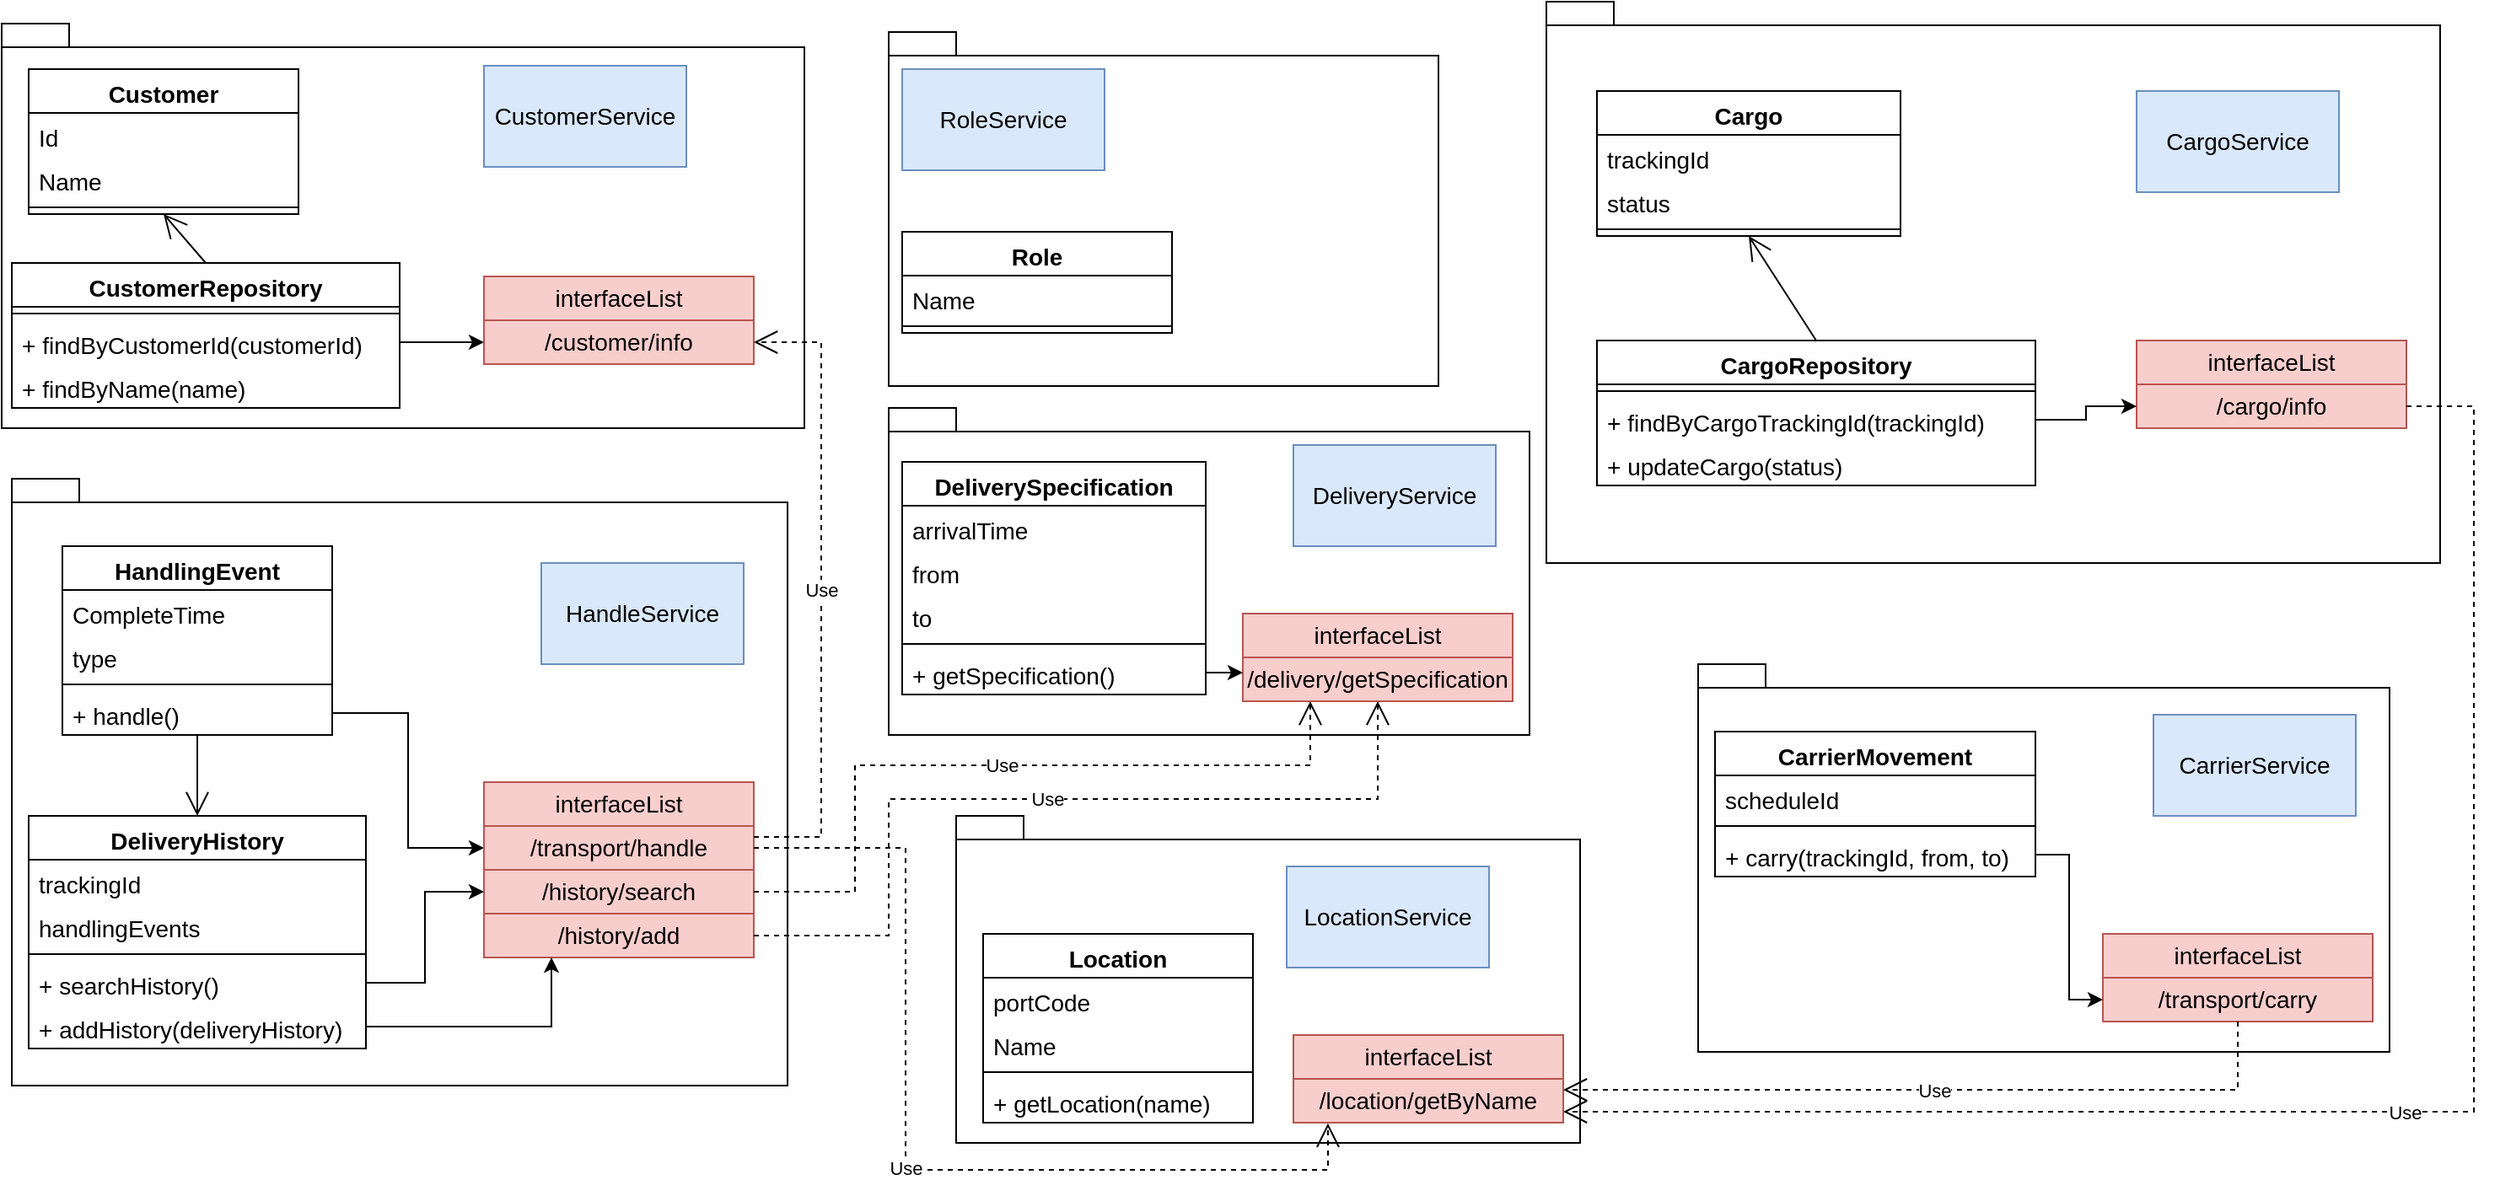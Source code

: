 <mxfile version="16.1.2" type="device"><diagram id="C5RBs43oDa-KdzZeNtuy" name="minchange"><mxGraphModel dx="1038" dy="649" grid="1" gridSize="10" guides="1" tooltips="1" connect="1" arrows="1" fold="1" page="1" pageScale="1" pageWidth="827" pageHeight="1169" math="0" shadow="0"><root><mxCell id="WIyWlLk6GJQsqaUBKTNV-0"/><mxCell id="WIyWlLk6GJQsqaUBKTNV-1" parent="WIyWlLk6GJQsqaUBKTNV-0"/><mxCell id="mhkk-t-HALSVQw7Gvvbs-69" value="" style="shape=folder;fontStyle=1;spacingTop=10;tabWidth=40;tabHeight=14;tabPosition=left;html=1;" vertex="1" parent="WIyWlLk6GJQsqaUBKTNV-1"><mxGeometry x="1040" y="510" width="410" height="230" as="geometry"/></mxCell><mxCell id="mhkk-t-HALSVQw7Gvvbs-67" value="" style="shape=folder;fontStyle=1;spacingTop=10;tabWidth=40;tabHeight=14;tabPosition=left;html=1;" vertex="1" parent="WIyWlLk6GJQsqaUBKTNV-1"><mxGeometry x="600" y="600" width="370" height="194" as="geometry"/></mxCell><mxCell id="mhkk-t-HALSVQw7Gvvbs-56" value="" style="shape=folder;fontStyle=1;spacingTop=10;tabWidth=40;tabHeight=14;tabPosition=left;html=1;" vertex="1" parent="WIyWlLk6GJQsqaUBKTNV-1"><mxGeometry x="560" y="358" width="380" height="194" as="geometry"/></mxCell><mxCell id="mhkk-t-HALSVQw7Gvvbs-55" value="" style="shape=folder;fontStyle=1;spacingTop=10;tabWidth=40;tabHeight=14;tabPosition=left;html=1;" vertex="1" parent="WIyWlLk6GJQsqaUBKTNV-1"><mxGeometry x="560" y="135" width="326" height="210" as="geometry"/></mxCell><mxCell id="ot-CCqMcpgqmAuiqUjC5-0" value="" style="shape=folder;fontStyle=1;spacingTop=10;tabWidth=40;tabHeight=14;tabPosition=left;html=1;" parent="WIyWlLk6GJQsqaUBKTNV-1" vertex="1"><mxGeometry x="34" y="130" width="476" height="240" as="geometry"/></mxCell><mxCell id="mhkk-t-HALSVQw7Gvvbs-0" value="Customer" style="swimlane;fontStyle=1;align=center;verticalAlign=top;childLayout=stackLayout;horizontal=1;startSize=26;horizontalStack=0;resizeParent=1;resizeParentMax=0;resizeLast=0;collapsible=1;marginBottom=0;fontSize=14;" vertex="1" parent="WIyWlLk6GJQsqaUBKTNV-1"><mxGeometry x="50" y="157" width="160" height="86.0" as="geometry"/></mxCell><mxCell id="mhkk-t-HALSVQw7Gvvbs-1" value="Id" style="text;strokeColor=none;fillColor=none;align=left;verticalAlign=top;spacingLeft=4;spacingRight=4;overflow=hidden;rotatable=0;points=[[0,0.5],[1,0.5]];portConstraint=eastwest;fontSize=14;" vertex="1" parent="mhkk-t-HALSVQw7Gvvbs-0"><mxGeometry y="26" width="160" height="26.0" as="geometry"/></mxCell><mxCell id="mhkk-t-HALSVQw7Gvvbs-2" value="Name" style="text;strokeColor=none;fillColor=none;align=left;verticalAlign=top;spacingLeft=4;spacingRight=4;overflow=hidden;rotatable=0;points=[[0,0.5],[1,0.5]];portConstraint=eastwest;fontSize=14;" vertex="1" parent="mhkk-t-HALSVQw7Gvvbs-0"><mxGeometry y="52.0" width="160" height="26.0" as="geometry"/></mxCell><mxCell id="mhkk-t-HALSVQw7Gvvbs-3" value="" style="line;strokeWidth=1;fillColor=none;align=left;verticalAlign=middle;spacingTop=-1;spacingLeft=3;spacingRight=3;rotatable=0;labelPosition=right;points=[];portConstraint=eastwest;fontSize=14;" vertex="1" parent="mhkk-t-HALSVQw7Gvvbs-0"><mxGeometry y="78.0" width="160" height="8.0" as="geometry"/></mxCell><mxCell id="mhkk-t-HALSVQw7Gvvbs-5" value="Role" style="swimlane;fontStyle=1;align=center;verticalAlign=top;childLayout=stackLayout;horizontal=1;startSize=26;horizontalStack=0;resizeParent=1;resizeParentMax=0;resizeLast=0;collapsible=1;marginBottom=0;fontSize=14;" vertex="1" parent="WIyWlLk6GJQsqaUBKTNV-1"><mxGeometry x="568" y="253.5" width="160" height="60" as="geometry"/></mxCell><mxCell id="mhkk-t-HALSVQw7Gvvbs-6" value="Name" style="text;strokeColor=none;fillColor=none;align=left;verticalAlign=top;spacingLeft=4;spacingRight=4;overflow=hidden;rotatable=0;points=[[0,0.5],[1,0.5]];portConstraint=eastwest;fontSize=14;" vertex="1" parent="mhkk-t-HALSVQw7Gvvbs-5"><mxGeometry y="26" width="160" height="26.0" as="geometry"/></mxCell><mxCell id="mhkk-t-HALSVQw7Gvvbs-7" value="" style="line;strokeWidth=1;fillColor=none;align=left;verticalAlign=middle;spacingTop=-1;spacingLeft=3;spacingRight=3;rotatable=0;labelPosition=right;points=[];portConstraint=eastwest;fontSize=14;" vertex="1" parent="mhkk-t-HALSVQw7Gvvbs-5"><mxGeometry y="52" width="160" height="8.0" as="geometry"/></mxCell><mxCell id="mhkk-t-HALSVQw7Gvvbs-13" value="DeliverySpecification" style="swimlane;fontStyle=1;align=center;verticalAlign=top;childLayout=stackLayout;horizontal=1;startSize=26;horizontalStack=0;resizeParent=1;resizeParentMax=0;resizeLast=0;collapsible=1;marginBottom=0;fontSize=14;" vertex="1" parent="WIyWlLk6GJQsqaUBKTNV-1"><mxGeometry x="568" y="390" width="180" height="138" as="geometry"/></mxCell><mxCell id="mhkk-t-HALSVQw7Gvvbs-14" value="arrivalTime" style="text;strokeColor=none;fillColor=none;align=left;verticalAlign=top;spacingLeft=4;spacingRight=4;overflow=hidden;rotatable=0;points=[[0,0.5],[1,0.5]];portConstraint=eastwest;fontSize=14;" vertex="1" parent="mhkk-t-HALSVQw7Gvvbs-13"><mxGeometry y="26" width="180" height="26" as="geometry"/></mxCell><mxCell id="mhkk-t-HALSVQw7Gvvbs-15" value="from" style="text;strokeColor=none;fillColor=none;align=left;verticalAlign=top;spacingLeft=4;spacingRight=4;overflow=hidden;rotatable=0;points=[[0,0.5],[1,0.5]];portConstraint=eastwest;fontSize=14;" vertex="1" parent="mhkk-t-HALSVQw7Gvvbs-13"><mxGeometry y="52" width="180" height="26" as="geometry"/></mxCell><mxCell id="mhkk-t-HALSVQw7Gvvbs-16" value="to" style="text;strokeColor=none;fillColor=none;align=left;verticalAlign=top;spacingLeft=4;spacingRight=4;overflow=hidden;rotatable=0;points=[[0,0.5],[1,0.5]];portConstraint=eastwest;fontSize=14;" vertex="1" parent="mhkk-t-HALSVQw7Gvvbs-13"><mxGeometry y="78" width="180" height="26" as="geometry"/></mxCell><mxCell id="mhkk-t-HALSVQw7Gvvbs-17" value="" style="line;strokeWidth=1;fillColor=none;align=left;verticalAlign=middle;spacingTop=-1;spacingLeft=3;spacingRight=3;rotatable=0;labelPosition=right;points=[];portConstraint=eastwest;fontSize=14;" vertex="1" parent="mhkk-t-HALSVQw7Gvvbs-13"><mxGeometry y="104" width="180" height="8" as="geometry"/></mxCell><mxCell id="mhkk-t-HALSVQw7Gvvbs-105" value="+ getSpecification()" style="text;strokeColor=none;fillColor=none;align=left;verticalAlign=top;spacingLeft=4;spacingRight=4;overflow=hidden;rotatable=0;points=[[0,0.5],[1,0.5]];portConstraint=eastwest;fontSize=14;" vertex="1" parent="mhkk-t-HALSVQw7Gvvbs-13"><mxGeometry y="112" width="180" height="26" as="geometry"/></mxCell><mxCell id="mhkk-t-HALSVQw7Gvvbs-42" value="Location" style="swimlane;fontStyle=1;align=center;verticalAlign=top;childLayout=stackLayout;horizontal=1;startSize=26;horizontalStack=0;resizeParent=1;resizeParentMax=0;resizeLast=0;collapsible=1;marginBottom=0;fontSize=14;" vertex="1" parent="WIyWlLk6GJQsqaUBKTNV-1"><mxGeometry x="616" y="670" width="160" height="112.0" as="geometry"/></mxCell><mxCell id="mhkk-t-HALSVQw7Gvvbs-43" value="portCode" style="text;strokeColor=none;fillColor=none;align=left;verticalAlign=top;spacingLeft=4;spacingRight=4;overflow=hidden;rotatable=0;points=[[0,0.5],[1,0.5]];portConstraint=eastwest;fontSize=14;" vertex="1" parent="mhkk-t-HALSVQw7Gvvbs-42"><mxGeometry y="26" width="160" height="26.0" as="geometry"/></mxCell><mxCell id="mhkk-t-HALSVQw7Gvvbs-44" value="Name" style="text;strokeColor=none;fillColor=none;align=left;verticalAlign=top;spacingLeft=4;spacingRight=4;overflow=hidden;rotatable=0;points=[[0,0.5],[1,0.5]];portConstraint=eastwest;fontSize=14;" vertex="1" parent="mhkk-t-HALSVQw7Gvvbs-42"><mxGeometry y="52.0" width="160" height="26.0" as="geometry"/></mxCell><mxCell id="mhkk-t-HALSVQw7Gvvbs-45" value="" style="line;strokeWidth=1;fillColor=none;align=left;verticalAlign=middle;spacingTop=-1;spacingLeft=3;spacingRight=3;rotatable=0;labelPosition=right;points=[];portConstraint=eastwest;fontSize=14;" vertex="1" parent="mhkk-t-HALSVQw7Gvvbs-42"><mxGeometry y="78.0" width="160" height="8.0" as="geometry"/></mxCell><mxCell id="mhkk-t-HALSVQw7Gvvbs-46" value="+ getLocation(name)" style="text;strokeColor=none;fillColor=none;align=left;verticalAlign=top;spacingLeft=4;spacingRight=4;overflow=hidden;rotatable=0;points=[[0,0.5],[1,0.5]];portConstraint=eastwest;fontSize=14;" vertex="1" parent="mhkk-t-HALSVQw7Gvvbs-42"><mxGeometry y="86.0" width="160" height="26.0" as="geometry"/></mxCell><mxCell id="mhkk-t-HALSVQw7Gvvbs-27" value="CarrierMovement" style="swimlane;fontStyle=1;align=center;verticalAlign=top;childLayout=stackLayout;horizontal=1;startSize=26;horizontalStack=0;resizeParent=1;resizeParentMax=0;resizeLast=0;collapsible=1;marginBottom=0;fontSize=14;" vertex="1" parent="WIyWlLk6GJQsqaUBKTNV-1"><mxGeometry x="1050" y="550" width="190" height="86.0" as="geometry"><mxRectangle x="15" y="206" width="150" height="26" as="alternateBounds"/></mxGeometry></mxCell><mxCell id="mhkk-t-HALSVQw7Gvvbs-28" value="scheduleId" style="text;strokeColor=none;fillColor=none;align=left;verticalAlign=top;spacingLeft=4;spacingRight=4;overflow=hidden;rotatable=0;points=[[0,0.5],[1,0.5]];portConstraint=eastwest;fontSize=14;" vertex="1" parent="mhkk-t-HALSVQw7Gvvbs-27"><mxGeometry y="26" width="190" height="26.0" as="geometry"/></mxCell><mxCell id="mhkk-t-HALSVQw7Gvvbs-29" value="" style="line;strokeWidth=1;fillColor=none;align=left;verticalAlign=middle;spacingTop=-1;spacingLeft=3;spacingRight=3;rotatable=0;labelPosition=right;points=[];portConstraint=eastwest;fontSize=14;" vertex="1" parent="mhkk-t-HALSVQw7Gvvbs-27"><mxGeometry y="52.0" width="190" height="8.0" as="geometry"/></mxCell><mxCell id="mhkk-t-HALSVQw7Gvvbs-30" value="+ carry(trackingId, from, to)" style="text;strokeColor=none;fillColor=none;align=left;verticalAlign=top;spacingLeft=4;spacingRight=4;overflow=hidden;rotatable=0;points=[[0,0.5],[1,0.5]];portConstraint=eastwest;fontSize=14;" vertex="1" parent="mhkk-t-HALSVQw7Gvvbs-27"><mxGeometry y="60.0" width="190" height="26.0" as="geometry"/></mxCell><mxCell id="mhkk-t-HALSVQw7Gvvbs-25" value="" style="shape=folder;fontStyle=1;spacingTop=10;tabWidth=40;tabHeight=14;tabPosition=left;html=1;fontSize=14;" vertex="1" parent="WIyWlLk6GJQsqaUBKTNV-1"><mxGeometry x="40" y="400" width="460" height="360" as="geometry"/></mxCell><mxCell id="mhkk-t-HALSVQw7Gvvbs-26" value="RoleService" style="rounded=0;whiteSpace=wrap;html=1;fillColor=#dae8fc;strokeColor=#6c8ebf;fontSize=14;" vertex="1" parent="WIyWlLk6GJQsqaUBKTNV-1"><mxGeometry x="568" y="157" width="120" height="60.0" as="geometry"/></mxCell><mxCell id="mhkk-t-HALSVQw7Gvvbs-31" value="HandlingEvent" style="swimlane;fontStyle=1;align=center;verticalAlign=top;childLayout=stackLayout;horizontal=1;startSize=26;horizontalStack=0;resizeParent=1;resizeParentMax=0;resizeLast=0;collapsible=1;marginBottom=0;fontSize=14;" vertex="1" parent="WIyWlLk6GJQsqaUBKTNV-1"><mxGeometry x="70" y="440" width="160" height="112" as="geometry"/></mxCell><mxCell id="mhkk-t-HALSVQw7Gvvbs-32" value="CompleteTime" style="text;strokeColor=none;fillColor=none;align=left;verticalAlign=top;spacingLeft=4;spacingRight=4;overflow=hidden;rotatable=0;points=[[0,0.5],[1,0.5]];portConstraint=eastwest;fontSize=14;" vertex="1" parent="mhkk-t-HALSVQw7Gvvbs-31"><mxGeometry y="26" width="160" height="26.0" as="geometry"/></mxCell><mxCell id="mhkk-t-HALSVQw7Gvvbs-33" value="type" style="text;strokeColor=none;fillColor=none;align=left;verticalAlign=top;spacingLeft=4;spacingRight=4;overflow=hidden;rotatable=0;points=[[0,0.5],[1,0.5]];portConstraint=eastwest;fontSize=14;" vertex="1" parent="mhkk-t-HALSVQw7Gvvbs-31"><mxGeometry y="52" width="160" height="26.0" as="geometry"/></mxCell><mxCell id="mhkk-t-HALSVQw7Gvvbs-34" value="" style="line;strokeWidth=1;fillColor=none;align=left;verticalAlign=middle;spacingTop=-1;spacingLeft=3;spacingRight=3;rotatable=0;labelPosition=right;points=[];portConstraint=eastwest;fontSize=14;" vertex="1" parent="mhkk-t-HALSVQw7Gvvbs-31"><mxGeometry y="78" width="160" height="8.0" as="geometry"/></mxCell><mxCell id="mhkk-t-HALSVQw7Gvvbs-35" value="+ handle()" style="text;strokeColor=none;fillColor=none;align=left;verticalAlign=top;spacingLeft=4;spacingRight=4;overflow=hidden;rotatable=0;points=[[0,0.5],[1,0.5]];portConstraint=eastwest;fontSize=14;" vertex="1" parent="mhkk-t-HALSVQw7Gvvbs-31"><mxGeometry y="86" width="160" height="26.0" as="geometry"/></mxCell><mxCell id="mhkk-t-HALSVQw7Gvvbs-36" value="" style="endArrow=open;endFill=1;endSize=12;html=1;rounded=0;exitX=0.5;exitY=1;exitDx=0;exitDy=0;fontSize=14;entryX=0.5;entryY=0;entryDx=0;entryDy=0;" edge="1" parent="WIyWlLk6GJQsqaUBKTNV-1" source="mhkk-t-HALSVQw7Gvvbs-31" target="mhkk-t-HALSVQw7Gvvbs-47"><mxGeometry width="160" relative="1" as="geometry"><mxPoint x="170" y="540" as="sourcePoint"/><mxPoint x="330" y="540" as="targetPoint"/></mxGeometry></mxCell><mxCell id="mhkk-t-HALSVQw7Gvvbs-38" value="interfaceList" style="rounded=0;whiteSpace=wrap;html=1;fillColor=#f8cecc;strokeColor=#b85450;fontSize=14;" vertex="1" parent="WIyWlLk6GJQsqaUBKTNV-1"><mxGeometry x="320" y="580" width="160" height="26.0" as="geometry"/></mxCell><mxCell id="mhkk-t-HALSVQw7Gvvbs-39" value="/transport/handle" style="rounded=0;whiteSpace=wrap;html=1;fillColor=#f8cecc;strokeColor=#b85450;fontSize=14;" vertex="1" parent="WIyWlLk6GJQsqaUBKTNV-1"><mxGeometry x="320" y="606" width="160" height="26.0" as="geometry"/></mxCell><mxCell id="mhkk-t-HALSVQw7Gvvbs-40" value="/history/search" style="rounded=0;whiteSpace=wrap;html=1;fillColor=#f8cecc;strokeColor=#b85450;fontSize=14;" vertex="1" parent="WIyWlLk6GJQsqaUBKTNV-1"><mxGeometry x="320" y="632" width="160" height="26.0" as="geometry"/></mxCell><mxCell id="mhkk-t-HALSVQw7Gvvbs-41" value="" style="endArrow=classic;html=1;rounded=0;fontSize=14;exitX=1;exitY=0.5;exitDx=0;exitDy=0;entryX=0;entryY=0.5;entryDx=0;entryDy=0;edgeStyle=orthogonalEdgeStyle;" edge="1" parent="WIyWlLk6GJQsqaUBKTNV-1" source="mhkk-t-HALSVQw7Gvvbs-35" target="mhkk-t-HALSVQw7Gvvbs-39"><mxGeometry width="50" height="50" relative="1" as="geometry"><mxPoint x="270" y="663" as="sourcePoint"/><mxPoint x="330" y="655" as="targetPoint"/></mxGeometry></mxCell><mxCell id="mhkk-t-HALSVQw7Gvvbs-47" value="DeliveryHistory" style="swimlane;fontStyle=1;align=center;verticalAlign=top;childLayout=stackLayout;horizontal=1;startSize=26;horizontalStack=0;resizeParent=1;resizeParentMax=0;resizeLast=0;collapsible=1;marginBottom=0;fontSize=14;" vertex="1" parent="WIyWlLk6GJQsqaUBKTNV-1"><mxGeometry x="50" y="600" width="200" height="138" as="geometry"/></mxCell><mxCell id="mhkk-t-HALSVQw7Gvvbs-48" value="trackingId" style="text;strokeColor=none;fillColor=none;align=left;verticalAlign=top;spacingLeft=4;spacingRight=4;overflow=hidden;rotatable=0;points=[[0,0.5],[1,0.5]];portConstraint=eastwest;fontSize=14;" vertex="1" parent="mhkk-t-HALSVQw7Gvvbs-47"><mxGeometry y="26" width="200" height="26" as="geometry"/></mxCell><mxCell id="mhkk-t-HALSVQw7Gvvbs-49" value="handlingEvents" style="text;strokeColor=none;fillColor=none;align=left;verticalAlign=top;spacingLeft=4;spacingRight=4;overflow=hidden;rotatable=0;points=[[0,0.5],[1,0.5]];portConstraint=eastwest;fontSize=14;" vertex="1" parent="mhkk-t-HALSVQw7Gvvbs-47"><mxGeometry y="52" width="200" height="26" as="geometry"/></mxCell><mxCell id="mhkk-t-HALSVQw7Gvvbs-50" value="" style="line;strokeWidth=1;fillColor=none;align=left;verticalAlign=middle;spacingTop=-1;spacingLeft=3;spacingRight=3;rotatable=0;labelPosition=right;points=[];portConstraint=eastwest;fontSize=14;" vertex="1" parent="mhkk-t-HALSVQw7Gvvbs-47"><mxGeometry y="78" width="200" height="8" as="geometry"/></mxCell><mxCell id="mhkk-t-HALSVQw7Gvvbs-51" value="+ searchHistory()" style="text;strokeColor=none;fillColor=none;align=left;verticalAlign=top;spacingLeft=4;spacingRight=4;overflow=hidden;rotatable=0;points=[[0,0.5],[1,0.5]];portConstraint=eastwest;fontSize=14;" vertex="1" parent="mhkk-t-HALSVQw7Gvvbs-47"><mxGeometry y="86" width="200" height="26" as="geometry"/></mxCell><mxCell id="mhkk-t-HALSVQw7Gvvbs-52" value="+ addHistory(deliveryHistory)" style="text;strokeColor=none;fillColor=none;align=left;verticalAlign=top;spacingLeft=4;spacingRight=4;overflow=hidden;rotatable=0;points=[[0,0.5],[1,0.5]];portConstraint=eastwest;fontSize=14;" vertex="1" parent="mhkk-t-HALSVQw7Gvvbs-47"><mxGeometry y="112" width="200" height="26" as="geometry"/></mxCell><mxCell id="mhkk-t-HALSVQw7Gvvbs-57" value="DeliveryService" style="rounded=0;whiteSpace=wrap;html=1;fillColor=#dae8fc;strokeColor=#6c8ebf;fontSize=14;" vertex="1" parent="WIyWlLk6GJQsqaUBKTNV-1"><mxGeometry x="800" y="380" width="120" height="60.0" as="geometry"/></mxCell><mxCell id="mhkk-t-HALSVQw7Gvvbs-58" value="HandleService" style="rounded=0;whiteSpace=wrap;html=1;fillColor=#dae8fc;strokeColor=#6c8ebf;fontSize=14;" vertex="1" parent="WIyWlLk6GJQsqaUBKTNV-1"><mxGeometry x="354" y="450" width="120" height="60.0" as="geometry"/></mxCell><mxCell id="mhkk-t-HALSVQw7Gvvbs-59" value="CustomerRepository" style="swimlane;fontStyle=1;align=center;verticalAlign=top;childLayout=stackLayout;horizontal=1;startSize=26;horizontalStack=0;resizeParent=1;resizeParentMax=0;resizeLast=0;collapsible=1;marginBottom=0;fontSize=14;" vertex="1" parent="WIyWlLk6GJQsqaUBKTNV-1"><mxGeometry x="40" y="272" width="230" height="86.0" as="geometry"/></mxCell><mxCell id="mhkk-t-HALSVQw7Gvvbs-62" value="" style="line;strokeWidth=1;fillColor=none;align=left;verticalAlign=middle;spacingTop=-1;spacingLeft=3;spacingRight=3;rotatable=0;labelPosition=right;points=[];portConstraint=eastwest;fontSize=14;" vertex="1" parent="mhkk-t-HALSVQw7Gvvbs-59"><mxGeometry y="26" width="230" height="8" as="geometry"/></mxCell><mxCell id="mhkk-t-HALSVQw7Gvvbs-63" value="+ findByCustomerId(customerId)" style="text;strokeColor=none;fillColor=none;align=left;verticalAlign=top;spacingLeft=4;spacingRight=4;overflow=hidden;rotatable=0;points=[[0,0.5],[1,0.5]];portConstraint=eastwest;fontSize=14;" vertex="1" parent="mhkk-t-HALSVQw7Gvvbs-59"><mxGeometry y="34" width="230" height="26.0" as="geometry"/></mxCell><mxCell id="mhkk-t-HALSVQw7Gvvbs-64" value="+ findByName(name)" style="text;strokeColor=none;fillColor=none;align=left;verticalAlign=top;spacingLeft=4;spacingRight=4;overflow=hidden;rotatable=0;points=[[0,0.5],[1,0.5]];portConstraint=eastwest;fontSize=14;" vertex="1" parent="mhkk-t-HALSVQw7Gvvbs-59"><mxGeometry y="60.0" width="230" height="26.0" as="geometry"/></mxCell><mxCell id="mhkk-t-HALSVQw7Gvvbs-65" value="" style="endArrow=open;endFill=1;endSize=12;html=1;rounded=0;exitX=0.5;exitY=0;exitDx=0;exitDy=0;entryX=0.5;entryY=1;entryDx=0;entryDy=0;" edge="1" parent="WIyWlLk6GJQsqaUBKTNV-1" source="mhkk-t-HALSVQw7Gvvbs-59" target="mhkk-t-HALSVQw7Gvvbs-0"><mxGeometry width="160" relative="1" as="geometry"><mxPoint x="400" y="380" as="sourcePoint"/><mxPoint x="560" y="380" as="targetPoint"/></mxGeometry></mxCell><mxCell id="mhkk-t-HALSVQw7Gvvbs-66" value="CustomerService" style="rounded=0;whiteSpace=wrap;html=1;fillColor=#dae8fc;strokeColor=#6c8ebf;fontSize=14;" vertex="1" parent="WIyWlLk6GJQsqaUBKTNV-1"><mxGeometry x="320" y="155" width="120" height="60.0" as="geometry"/></mxCell><mxCell id="mhkk-t-HALSVQw7Gvvbs-68" value="LocationService" style="rounded=0;whiteSpace=wrap;html=1;fillColor=#dae8fc;strokeColor=#6c8ebf;fontSize=14;" vertex="1" parent="WIyWlLk6GJQsqaUBKTNV-1"><mxGeometry x="796" y="630" width="120" height="60.0" as="geometry"/></mxCell><mxCell id="mhkk-t-HALSVQw7Gvvbs-70" value="CarrierService" style="rounded=0;whiteSpace=wrap;html=1;fillColor=#dae8fc;strokeColor=#6c8ebf;fontSize=14;" vertex="1" parent="WIyWlLk6GJQsqaUBKTNV-1"><mxGeometry x="1310" y="540" width="120" height="60.0" as="geometry"/></mxCell><mxCell id="mhkk-t-HALSVQw7Gvvbs-71" value="" style="shape=folder;fontStyle=1;spacingTop=10;tabWidth=40;tabHeight=14;tabPosition=left;html=1;" vertex="1" parent="WIyWlLk6GJQsqaUBKTNV-1"><mxGeometry x="950" y="117" width="530" height="333" as="geometry"/></mxCell><mxCell id="mhkk-t-HALSVQw7Gvvbs-8" value="Cargo" style="swimlane;fontStyle=1;align=center;verticalAlign=top;childLayout=stackLayout;horizontal=1;startSize=26;horizontalStack=0;resizeParent=1;resizeParentMax=0;resizeLast=0;collapsible=1;marginBottom=0;fontSize=14;" vertex="1" parent="WIyWlLk6GJQsqaUBKTNV-1"><mxGeometry x="980" y="170" width="180" height="86" as="geometry"/></mxCell><mxCell id="mhkk-t-HALSVQw7Gvvbs-9" value="trackingId" style="text;strokeColor=none;fillColor=none;align=left;verticalAlign=top;spacingLeft=4;spacingRight=4;overflow=hidden;rotatable=0;points=[[0,0.5],[1,0.5]];portConstraint=eastwest;fontSize=14;" vertex="1" parent="mhkk-t-HALSVQw7Gvvbs-8"><mxGeometry y="26" width="180" height="26" as="geometry"/></mxCell><mxCell id="mhkk-t-HALSVQw7Gvvbs-10" value="status" style="text;strokeColor=none;fillColor=none;align=left;verticalAlign=top;spacingLeft=4;spacingRight=4;overflow=hidden;rotatable=0;points=[[0,0.5],[1,0.5]];portConstraint=eastwest;fontSize=14;" vertex="1" parent="mhkk-t-HALSVQw7Gvvbs-8"><mxGeometry y="52" width="180" height="26" as="geometry"/></mxCell><mxCell id="mhkk-t-HALSVQw7Gvvbs-11" value="" style="line;strokeWidth=1;fillColor=none;align=left;verticalAlign=middle;spacingTop=-1;spacingLeft=3;spacingRight=3;rotatable=0;labelPosition=right;points=[];portConstraint=eastwest;fontSize=14;" vertex="1" parent="mhkk-t-HALSVQw7Gvvbs-8"><mxGeometry y="78" width="180" height="8" as="geometry"/></mxCell><mxCell id="mhkk-t-HALSVQw7Gvvbs-72" value="CargoService" style="rounded=0;whiteSpace=wrap;html=1;fillColor=#dae8fc;strokeColor=#6c8ebf;fontSize=14;" vertex="1" parent="WIyWlLk6GJQsqaUBKTNV-1"><mxGeometry x="1300" y="170" width="120" height="60.0" as="geometry"/></mxCell><mxCell id="mhkk-t-HALSVQw7Gvvbs-73" value="CargoRepository" style="swimlane;fontStyle=1;align=center;verticalAlign=top;childLayout=stackLayout;horizontal=1;startSize=26;horizontalStack=0;resizeParent=1;resizeParentMax=0;resizeLast=0;collapsible=1;marginBottom=0;fontSize=14;" vertex="1" parent="WIyWlLk6GJQsqaUBKTNV-1"><mxGeometry x="980" y="318" width="260" height="86" as="geometry"/></mxCell><mxCell id="mhkk-t-HALSVQw7Gvvbs-76" value="" style="line;strokeWidth=1;fillColor=none;align=left;verticalAlign=middle;spacingTop=-1;spacingLeft=3;spacingRight=3;rotatable=0;labelPosition=right;points=[];portConstraint=eastwest;fontSize=14;" vertex="1" parent="mhkk-t-HALSVQw7Gvvbs-73"><mxGeometry y="26" width="260" height="8" as="geometry"/></mxCell><mxCell id="mhkk-t-HALSVQw7Gvvbs-77" value="+ findByCargoTrackingId(trackingId)" style="text;strokeColor=none;fillColor=none;align=left;verticalAlign=top;spacingLeft=4;spacingRight=4;overflow=hidden;rotatable=0;points=[[0,0.5],[1,0.5]];portConstraint=eastwest;fontSize=14;" vertex="1" parent="mhkk-t-HALSVQw7Gvvbs-73"><mxGeometry y="34" width="260" height="26" as="geometry"/></mxCell><mxCell id="mhkk-t-HALSVQw7Gvvbs-78" value="+ updateCargo(status)" style="text;strokeColor=none;fillColor=none;align=left;verticalAlign=top;spacingLeft=4;spacingRight=4;overflow=hidden;rotatable=0;points=[[0,0.5],[1,0.5]];portConstraint=eastwest;fontSize=14;" vertex="1" parent="mhkk-t-HALSVQw7Gvvbs-73"><mxGeometry y="60" width="260" height="26" as="geometry"/></mxCell><mxCell id="mhkk-t-HALSVQw7Gvvbs-79" value="" style="endArrow=open;endFill=1;endSize=12;html=1;rounded=0;exitX=0.5;exitY=0;exitDx=0;exitDy=0;entryX=0.5;entryY=1;entryDx=0;entryDy=0;" edge="1" parent="WIyWlLk6GJQsqaUBKTNV-1" source="mhkk-t-HALSVQw7Gvvbs-73" target="mhkk-t-HALSVQw7Gvvbs-8"><mxGeometry width="160" relative="1" as="geometry"><mxPoint x="1260" y="270" as="sourcePoint"/><mxPoint x="1420" y="270" as="targetPoint"/></mxGeometry></mxCell><mxCell id="mhkk-t-HALSVQw7Gvvbs-80" value="interfaceList" style="rounded=0;whiteSpace=wrap;html=1;fillColor=#f8cecc;strokeColor=#b85450;fontSize=14;" vertex="1" parent="WIyWlLk6GJQsqaUBKTNV-1"><mxGeometry x="320" y="580" width="160" height="26.0" as="geometry"/></mxCell><mxCell id="mhkk-t-HALSVQw7Gvvbs-81" value="/transport/handle" style="rounded=0;whiteSpace=wrap;html=1;fillColor=#f8cecc;strokeColor=#b85450;fontSize=14;" vertex="1" parent="WIyWlLk6GJQsqaUBKTNV-1"><mxGeometry x="320" y="606" width="160" height="26.0" as="geometry"/></mxCell><mxCell id="mhkk-t-HALSVQw7Gvvbs-82" value="interfaceList" style="rounded=0;whiteSpace=wrap;html=1;fillColor=#f8cecc;strokeColor=#b85450;fontSize=14;" vertex="1" parent="WIyWlLk6GJQsqaUBKTNV-1"><mxGeometry x="320" y="580" width="160" height="26.0" as="geometry"/></mxCell><mxCell id="mhkk-t-HALSVQw7Gvvbs-83" value="/transport/handle" style="rounded=0;whiteSpace=wrap;html=1;fillColor=#f8cecc;strokeColor=#b85450;fontSize=14;" vertex="1" parent="WIyWlLk6GJQsqaUBKTNV-1"><mxGeometry x="320" y="606" width="160" height="26.0" as="geometry"/></mxCell><mxCell id="mhkk-t-HALSVQw7Gvvbs-85" value="interfaceList" style="rounded=0;whiteSpace=wrap;html=1;fillColor=#f8cecc;strokeColor=#b85450;fontSize=14;" vertex="1" parent="WIyWlLk6GJQsqaUBKTNV-1"><mxGeometry x="1300" y="318" width="160" height="26.0" as="geometry"/></mxCell><mxCell id="mhkk-t-HALSVQw7Gvvbs-86" value="/cargo/info" style="rounded=0;whiteSpace=wrap;html=1;fillColor=#f8cecc;strokeColor=#b85450;fontSize=14;" vertex="1" parent="WIyWlLk6GJQsqaUBKTNV-1"><mxGeometry x="1300" y="344" width="160" height="26.0" as="geometry"/></mxCell><mxCell id="mhkk-t-HALSVQw7Gvvbs-88" value="" style="endArrow=classic;html=1;rounded=0;exitX=1;exitY=0.5;exitDx=0;exitDy=0;entryX=0;entryY=0.5;entryDx=0;entryDy=0;edgeStyle=orthogonalEdgeStyle;" edge="1" parent="WIyWlLk6GJQsqaUBKTNV-1" source="mhkk-t-HALSVQw7Gvvbs-77" target="mhkk-t-HALSVQw7Gvvbs-86"><mxGeometry width="50" height="50" relative="1" as="geometry"><mxPoint x="1280" y="550" as="sourcePoint"/><mxPoint x="1330" y="500" as="targetPoint"/></mxGeometry></mxCell><mxCell id="mhkk-t-HALSVQw7Gvvbs-89" value="" style="group" vertex="1" connectable="0" parent="WIyWlLk6GJQsqaUBKTNV-1"><mxGeometry x="320" y="280" width="160" height="52.0" as="geometry"/></mxCell><mxCell id="mhkk-t-HALSVQw7Gvvbs-90" value="interfaceList" style="rounded=0;whiteSpace=wrap;html=1;fillColor=#f8cecc;strokeColor=#b85450;fontSize=14;" vertex="1" parent="mhkk-t-HALSVQw7Gvvbs-89"><mxGeometry width="160" height="26.0" as="geometry"/></mxCell><mxCell id="mhkk-t-HALSVQw7Gvvbs-91" value="/customer/info" style="rounded=0;whiteSpace=wrap;html=1;fillColor=#f8cecc;strokeColor=#b85450;fontSize=14;" vertex="1" parent="mhkk-t-HALSVQw7Gvvbs-89"><mxGeometry y="26.0" width="160" height="26.0" as="geometry"/></mxCell><mxCell id="mhkk-t-HALSVQw7Gvvbs-92" value="" style="endArrow=classic;html=1;rounded=0;exitX=1;exitY=0.5;exitDx=0;exitDy=0;entryX=0;entryY=0.5;entryDx=0;entryDy=0;edgeStyle=orthogonalEdgeStyle;" edge="1" parent="WIyWlLk6GJQsqaUBKTNV-1" source="mhkk-t-HALSVQw7Gvvbs-63" target="mhkk-t-HALSVQw7Gvvbs-91"><mxGeometry width="50" height="50" relative="1" as="geometry"><mxPoint x="400" y="420" as="sourcePoint"/><mxPoint x="450" y="370" as="targetPoint"/></mxGeometry></mxCell><mxCell id="mhkk-t-HALSVQw7Gvvbs-93" value="/history/add" style="rounded=0;whiteSpace=wrap;html=1;fillColor=#f8cecc;strokeColor=#b85450;fontSize=14;" vertex="1" parent="WIyWlLk6GJQsqaUBKTNV-1"><mxGeometry x="320" y="658" width="160" height="26.0" as="geometry"/></mxCell><mxCell id="mhkk-t-HALSVQw7Gvvbs-94" value="" style="endArrow=classic;html=1;rounded=0;fontSize=14;exitX=1;exitY=0.5;exitDx=0;exitDy=0;entryX=0;entryY=0.5;entryDx=0;entryDy=0;edgeStyle=orthogonalEdgeStyle;" edge="1" parent="WIyWlLk6GJQsqaUBKTNV-1" source="mhkk-t-HALSVQw7Gvvbs-51" target="mhkk-t-HALSVQw7Gvvbs-40"><mxGeometry width="50" height="50" relative="1" as="geometry"><mxPoint x="240" y="549" as="sourcePoint"/><mxPoint x="330" y="629" as="targetPoint"/></mxGeometry></mxCell><mxCell id="mhkk-t-HALSVQw7Gvvbs-95" value="" style="endArrow=classic;html=1;rounded=0;fontSize=14;exitX=1;exitY=0.5;exitDx=0;exitDy=0;entryX=0.25;entryY=1;entryDx=0;entryDy=0;edgeStyle=orthogonalEdgeStyle;" edge="1" parent="WIyWlLk6GJQsqaUBKTNV-1" source="mhkk-t-HALSVQw7Gvvbs-52" target="mhkk-t-HALSVQw7Gvvbs-93"><mxGeometry width="50" height="50" relative="1" as="geometry"><mxPoint x="250" y="559" as="sourcePoint"/><mxPoint x="340" y="639" as="targetPoint"/></mxGeometry></mxCell><mxCell id="mhkk-t-HALSVQw7Gvvbs-96" value="" style="group" vertex="1" connectable="0" parent="WIyWlLk6GJQsqaUBKTNV-1"><mxGeometry x="800" y="730" width="160" height="52.0" as="geometry"/></mxCell><mxCell id="mhkk-t-HALSVQw7Gvvbs-97" value="interfaceList" style="rounded=0;whiteSpace=wrap;html=1;fillColor=#f8cecc;strokeColor=#b85450;fontSize=14;" vertex="1" parent="mhkk-t-HALSVQw7Gvvbs-96"><mxGeometry width="160" height="26.0" as="geometry"/></mxCell><mxCell id="mhkk-t-HALSVQw7Gvvbs-98" value="/location/getByName" style="rounded=0;whiteSpace=wrap;html=1;fillColor=#f8cecc;strokeColor=#b85450;fontSize=14;" vertex="1" parent="mhkk-t-HALSVQw7Gvvbs-96"><mxGeometry y="26.0" width="160" height="26.0" as="geometry"/></mxCell><mxCell id="mhkk-t-HALSVQw7Gvvbs-99" value="interfaceList" style="rounded=0;whiteSpace=wrap;html=1;fillColor=#f8cecc;strokeColor=#b85450;fontSize=14;" vertex="1" parent="WIyWlLk6GJQsqaUBKTNV-1"><mxGeometry x="1280" y="670" width="160" height="26.0" as="geometry"/></mxCell><mxCell id="mhkk-t-HALSVQw7Gvvbs-100" value="/transport/carry" style="rounded=0;whiteSpace=wrap;html=1;fillColor=#f8cecc;strokeColor=#b85450;fontSize=14;" vertex="1" parent="WIyWlLk6GJQsqaUBKTNV-1"><mxGeometry x="1280" y="696" width="160" height="26.0" as="geometry"/></mxCell><mxCell id="mhkk-t-HALSVQw7Gvvbs-101" value="" style="endArrow=classic;html=1;rounded=0;exitX=1;exitY=0.5;exitDx=0;exitDy=0;entryX=0;entryY=0.5;entryDx=0;entryDy=0;edgeStyle=orthogonalEdgeStyle;" edge="1" parent="WIyWlLk6GJQsqaUBKTNV-1" source="mhkk-t-HALSVQw7Gvvbs-30" target="mhkk-t-HALSVQw7Gvvbs-100"><mxGeometry width="50" height="50" relative="1" as="geometry"><mxPoint x="1250" y="375" as="sourcePoint"/><mxPoint x="1310" y="367" as="targetPoint"/></mxGeometry></mxCell><mxCell id="mhkk-t-HALSVQw7Gvvbs-102" value="" style="group" vertex="1" connectable="0" parent="WIyWlLk6GJQsqaUBKTNV-1"><mxGeometry x="770" y="480" width="160" height="52.0" as="geometry"/></mxCell><mxCell id="mhkk-t-HALSVQw7Gvvbs-103" value="interfaceList" style="rounded=0;whiteSpace=wrap;html=1;fillColor=#f8cecc;strokeColor=#b85450;fontSize=14;" vertex="1" parent="mhkk-t-HALSVQw7Gvvbs-102"><mxGeometry width="160" height="26.0" as="geometry"/></mxCell><mxCell id="mhkk-t-HALSVQw7Gvvbs-104" value="/delivery/getSpecification" style="rounded=0;whiteSpace=wrap;html=1;fillColor=#f8cecc;strokeColor=#b85450;fontSize=14;" vertex="1" parent="mhkk-t-HALSVQw7Gvvbs-102"><mxGeometry y="26.0" width="160" height="26.0" as="geometry"/></mxCell><mxCell id="mhkk-t-HALSVQw7Gvvbs-106" value="" style="endArrow=classic;html=1;rounded=0;exitX=1;exitY=0.5;exitDx=0;exitDy=0;edgeStyle=orthogonalEdgeStyle;" edge="1" parent="WIyWlLk6GJQsqaUBKTNV-1" source="mhkk-t-HALSVQw7Gvvbs-105"><mxGeometry width="50" height="50" relative="1" as="geometry"><mxPoint x="1250" y="375" as="sourcePoint"/><mxPoint x="770" y="515" as="targetPoint"/></mxGeometry></mxCell><mxCell id="mhkk-t-HALSVQw7Gvvbs-107" value="Use" style="endArrow=open;endSize=12;dashed=1;html=1;rounded=0;exitX=1;exitY=0.25;exitDx=0;exitDy=0;entryX=1;entryY=0.5;entryDx=0;entryDy=0;edgeStyle=orthogonalEdgeStyle;" edge="1" parent="WIyWlLk6GJQsqaUBKTNV-1" source="mhkk-t-HALSVQw7Gvvbs-83" target="mhkk-t-HALSVQw7Gvvbs-91"><mxGeometry width="160" relative="1" as="geometry"><mxPoint x="450" y="780" as="sourcePoint"/><mxPoint x="610" y="780" as="targetPoint"/><Array as="points"><mxPoint x="520" y="613"/><mxPoint x="520" y="319"/></Array></mxGeometry></mxCell><mxCell id="mhkk-t-HALSVQw7Gvvbs-108" value="Use" style="endArrow=open;endSize=12;dashed=1;html=1;rounded=0;exitX=1;exitY=0.5;exitDx=0;exitDy=0;edgeStyle=orthogonalEdgeStyle;entryX=0.128;entryY=1.015;entryDx=0;entryDy=0;entryPerimeter=0;" edge="1" parent="WIyWlLk6GJQsqaUBKTNV-1" source="mhkk-t-HALSVQw7Gvvbs-83" target="mhkk-t-HALSVQw7Gvvbs-98"><mxGeometry width="160" relative="1" as="geometry"><mxPoint x="460" y="820" as="sourcePoint"/><mxPoint x="840" y="830" as="targetPoint"/><Array as="points"><mxPoint x="570" y="619"/><mxPoint x="570" y="810"/><mxPoint x="821" y="810"/></Array></mxGeometry></mxCell><mxCell id="mhkk-t-HALSVQw7Gvvbs-110" value="Use" style="endArrow=open;endSize=12;dashed=1;html=1;rounded=0;exitX=1;exitY=0.5;exitDx=0;exitDy=0;entryX=1;entryY=0.75;entryDx=0;entryDy=0;edgeStyle=orthogonalEdgeStyle;" edge="1" parent="WIyWlLk6GJQsqaUBKTNV-1" source="mhkk-t-HALSVQw7Gvvbs-86" target="mhkk-t-HALSVQw7Gvvbs-98"><mxGeometry width="160" relative="1" as="geometry"><mxPoint x="1070" y="800" as="sourcePoint"/><mxPoint x="1230" y="800" as="targetPoint"/><Array as="points"><mxPoint x="1500" y="357"/><mxPoint x="1500" y="776"/></Array></mxGeometry></mxCell><mxCell id="mhkk-t-HALSVQw7Gvvbs-111" value="Use" style="endArrow=open;endSize=12;dashed=1;html=1;rounded=0;exitX=0.5;exitY=1;exitDx=0;exitDy=0;entryX=1;entryY=0.25;entryDx=0;entryDy=0;edgeStyle=orthogonalEdgeStyle;" edge="1" parent="WIyWlLk6GJQsqaUBKTNV-1" source="mhkk-t-HALSVQw7Gvvbs-100" target="mhkk-t-HALSVQw7Gvvbs-98"><mxGeometry width="160" relative="1" as="geometry"><mxPoint x="1120" y="850" as="sourcePoint"/><mxPoint x="1280" y="850" as="targetPoint"/></mxGeometry></mxCell><mxCell id="mhkk-t-HALSVQw7Gvvbs-112" value="Use" style="endArrow=open;endSize=12;dashed=1;html=1;rounded=0;exitX=1;exitY=0.5;exitDx=0;exitDy=0;entryX=0.25;entryY=1;entryDx=0;entryDy=0;edgeStyle=orthogonalEdgeStyle;" edge="1" parent="WIyWlLk6GJQsqaUBKTNV-1" source="mhkk-t-HALSVQw7Gvvbs-40" target="mhkk-t-HALSVQw7Gvvbs-104"><mxGeometry width="160" relative="1" as="geometry"><mxPoint x="350" y="810" as="sourcePoint"/><mxPoint x="510" y="810" as="targetPoint"/><Array as="points"><mxPoint x="540" y="645"/><mxPoint x="540" y="570"/><mxPoint x="810" y="570"/></Array></mxGeometry></mxCell><mxCell id="mhkk-t-HALSVQw7Gvvbs-113" value="Use" style="endArrow=open;endSize=12;dashed=1;html=1;rounded=0;exitX=1;exitY=0.5;exitDx=0;exitDy=0;entryX=0.5;entryY=1;entryDx=0;entryDy=0;edgeStyle=orthogonalEdgeStyle;" edge="1" parent="WIyWlLk6GJQsqaUBKTNV-1" source="mhkk-t-HALSVQw7Gvvbs-93" target="mhkk-t-HALSVQw7Gvvbs-104"><mxGeometry width="160" relative="1" as="geometry"><mxPoint x="350" y="830" as="sourcePoint"/><mxPoint x="510" y="830" as="targetPoint"/><Array as="points"><mxPoint x="560" y="671"/><mxPoint x="560" y="590"/><mxPoint x="850" y="590"/></Array></mxGeometry></mxCell></root></mxGraphModel></diagram></mxfile>